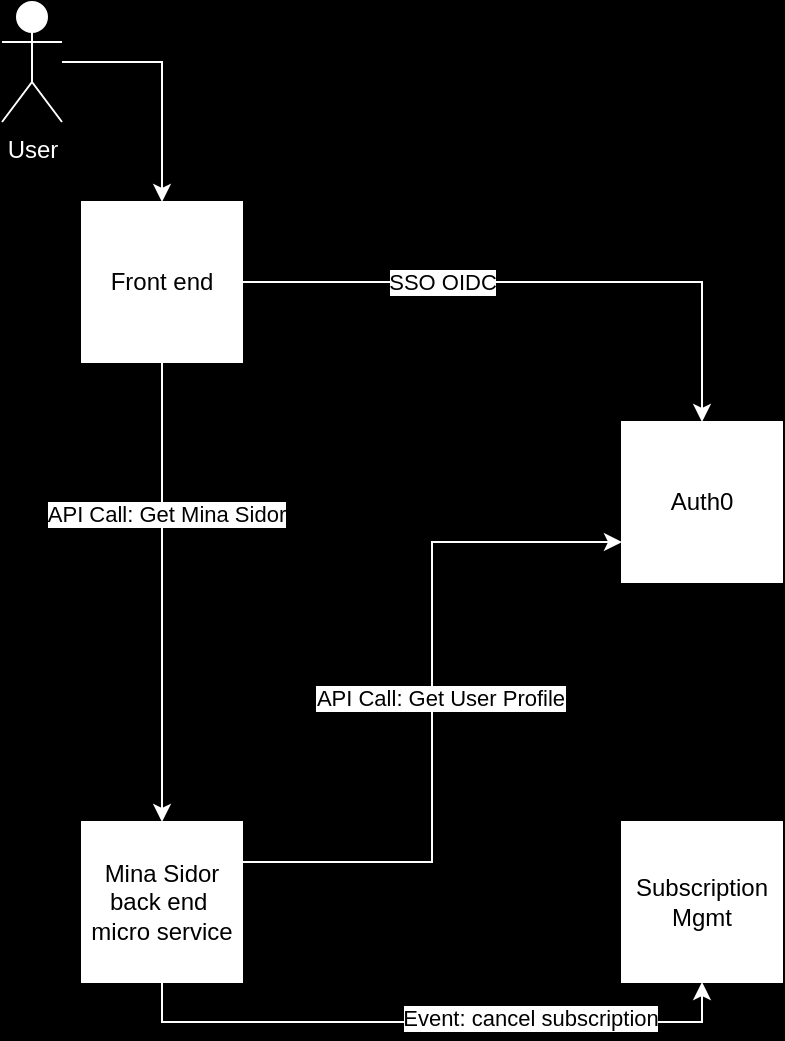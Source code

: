 <mxfile version="24.7.17">
  <diagram name="Page-1" id="YYRwiA1xToAAdd3JtBlB">
    <mxGraphModel dx="714" dy="1444" grid="1" gridSize="10" guides="1" tooltips="1" connect="1" arrows="1" fold="1" page="1" pageScale="1" pageWidth="827" pageHeight="1169" background="#000000" math="0" shadow="0">
      <root>
        <mxCell id="0" />
        <mxCell id="1" parent="0" />
        <mxCell id="C54k0JOMP-SggSfBIy9h-6" style="edgeStyle=orthogonalEdgeStyle;rounded=0;orthogonalLoop=1;jettySize=auto;html=1;exitX=0.5;exitY=1;exitDx=0;exitDy=0;entryX=0.5;entryY=0;entryDx=0;entryDy=0;strokeColor=#FFFFFF;" parent="1" source="C54k0JOMP-SggSfBIy9h-1" target="C54k0JOMP-SggSfBIy9h-4" edge="1">
          <mxGeometry relative="1" as="geometry" />
        </mxCell>
        <mxCell id="C54k0JOMP-SggSfBIy9h-11" value="API Call: Get Mina Sidor" style="edgeLabel;html=1;align=center;verticalAlign=middle;resizable=0;points=[];" parent="C54k0JOMP-SggSfBIy9h-6" vertex="1" connectable="0">
          <mxGeometry x="-0.339" y="2" relative="1" as="geometry">
            <mxPoint as="offset" />
          </mxGeometry>
        </mxCell>
        <mxCell id="C54k0JOMP-SggSfBIy9h-7" style="edgeStyle=orthogonalEdgeStyle;rounded=0;orthogonalLoop=1;jettySize=auto;html=1;exitX=1;exitY=0.5;exitDx=0;exitDy=0;entryX=0.5;entryY=0;entryDx=0;entryDy=0;strokeColor=#FFFFFF;" parent="1" source="C54k0JOMP-SggSfBIy9h-1" target="C54k0JOMP-SggSfBIy9h-2" edge="1">
          <mxGeometry relative="1" as="geometry" />
        </mxCell>
        <mxCell id="C54k0JOMP-SggSfBIy9h-9" value="SSO OIDC" style="edgeLabel;html=1;align=center;verticalAlign=middle;resizable=0;points=[];" parent="C54k0JOMP-SggSfBIy9h-7" vertex="1" connectable="0">
          <mxGeometry x="-0.333" relative="1" as="geometry">
            <mxPoint as="offset" />
          </mxGeometry>
        </mxCell>
        <mxCell id="C54k0JOMP-SggSfBIy9h-1" value="Front end" style="whiteSpace=wrap;html=1;aspect=fixed;strokeColor=#FFFFFF;" parent="1" vertex="1">
          <mxGeometry x="230" y="330" width="80" height="80" as="geometry" />
        </mxCell>
        <mxCell id="C54k0JOMP-SggSfBIy9h-2" value="Auth0" style="whiteSpace=wrap;html=1;aspect=fixed;strokeColor=#FFFFFF;" parent="1" vertex="1">
          <mxGeometry x="500" y="440" width="80" height="80" as="geometry" />
        </mxCell>
        <mxCell id="C54k0JOMP-SggSfBIy9h-3" value="Subscription Mgmt" style="whiteSpace=wrap;html=1;aspect=fixed;strokeColor=#FFFFFF;" parent="1" vertex="1">
          <mxGeometry x="500" y="640" width="80" height="80" as="geometry" />
        </mxCell>
        <mxCell id="C54k0JOMP-SggSfBIy9h-5" style="edgeStyle=orthogonalEdgeStyle;rounded=0;orthogonalLoop=1;jettySize=auto;html=1;entryX=0.5;entryY=1;entryDx=0;entryDy=0;strokeColor=#FFFFFF;exitX=0.5;exitY=1;exitDx=0;exitDy=0;" parent="1" source="C54k0JOMP-SggSfBIy9h-4" target="C54k0JOMP-SggSfBIy9h-3" edge="1">
          <mxGeometry relative="1" as="geometry">
            <mxPoint x="390" y="690" as="targetPoint" />
          </mxGeometry>
        </mxCell>
        <mxCell id="C54k0JOMP-SggSfBIy9h-12" value="Event: cancel subscription" style="edgeLabel;html=1;align=center;verticalAlign=middle;resizable=0;points=[];" parent="C54k0JOMP-SggSfBIy9h-5" vertex="1" connectable="0">
          <mxGeometry x="0.314" y="2" relative="1" as="geometry">
            <mxPoint as="offset" />
          </mxGeometry>
        </mxCell>
        <mxCell id="C54k0JOMP-SggSfBIy9h-8" style="edgeStyle=orthogonalEdgeStyle;rounded=0;orthogonalLoop=1;jettySize=auto;html=1;exitX=1;exitY=0.25;exitDx=0;exitDy=0;entryX=0;entryY=0.75;entryDx=0;entryDy=0;strokeColor=#FFFFFF;" parent="1" source="C54k0JOMP-SggSfBIy9h-4" target="C54k0JOMP-SggSfBIy9h-2" edge="1">
          <mxGeometry relative="1" as="geometry" />
        </mxCell>
        <mxCell id="C54k0JOMP-SggSfBIy9h-10" value="API Call: Get User Profile" style="edgeLabel;html=1;align=center;verticalAlign=middle;resizable=0;points=[];" parent="C54k0JOMP-SggSfBIy9h-8" vertex="1" connectable="0">
          <mxGeometry x="0.011" y="-4" relative="1" as="geometry">
            <mxPoint as="offset" />
          </mxGeometry>
        </mxCell>
        <mxCell id="C54k0JOMP-SggSfBIy9h-4" value="Mina Sidor&lt;div&gt;back end&amp;nbsp;&lt;br&gt;&lt;/div&gt;&lt;div&gt;micro service&lt;/div&gt;" style="whiteSpace=wrap;html=1;aspect=fixed;strokeColor=#FFFFFF;" parent="1" vertex="1">
          <mxGeometry x="230" y="640" width="80" height="80" as="geometry" />
        </mxCell>
        <mxCell id="C54k0JOMP-SggSfBIy9h-14" style="edgeStyle=orthogonalEdgeStyle;rounded=0;orthogonalLoop=1;jettySize=auto;html=1;entryX=0.5;entryY=0;entryDx=0;entryDy=0;strokeColor=#FFFFFF;" parent="1" source="C54k0JOMP-SggSfBIy9h-13" target="C54k0JOMP-SggSfBIy9h-1" edge="1">
          <mxGeometry relative="1" as="geometry" />
        </mxCell>
        <mxCell id="C54k0JOMP-SggSfBIy9h-13" value="&lt;font color=&quot;#ffffff&quot;&gt;User&lt;/font&gt;" style="shape=umlActor;verticalLabelPosition=bottom;verticalAlign=top;html=1;outlineConnect=0;strokeColor=#FFFFFF;" parent="1" vertex="1">
          <mxGeometry x="190" y="230" width="30" height="60" as="geometry" />
        </mxCell>
      </root>
    </mxGraphModel>
  </diagram>
</mxfile>
